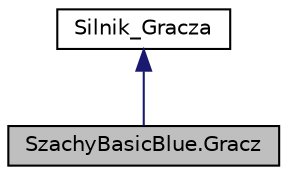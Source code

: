digraph "SzachyBasicBlue.Gracz"
{
  edge [fontname="Helvetica",fontsize="10",labelfontname="Helvetica",labelfontsize="10"];
  node [fontname="Helvetica",fontsize="10",shape=record];
  Node1 [label="SzachyBasicBlue.Gracz",height=0.2,width=0.4,color="black", fillcolor="grey75", style="filled" fontcolor="black"];
  Node2 -> Node1 [dir="back",color="midnightblue",fontsize="10",style="solid",fontname="Helvetica"];
  Node2 [label="Silnik_Gracza",height=0.2,width=0.4,color="black", fillcolor="white", style="filled",URL="$interface_szachy_basic_blue_1_1_silnik___gracza.html"];
}
